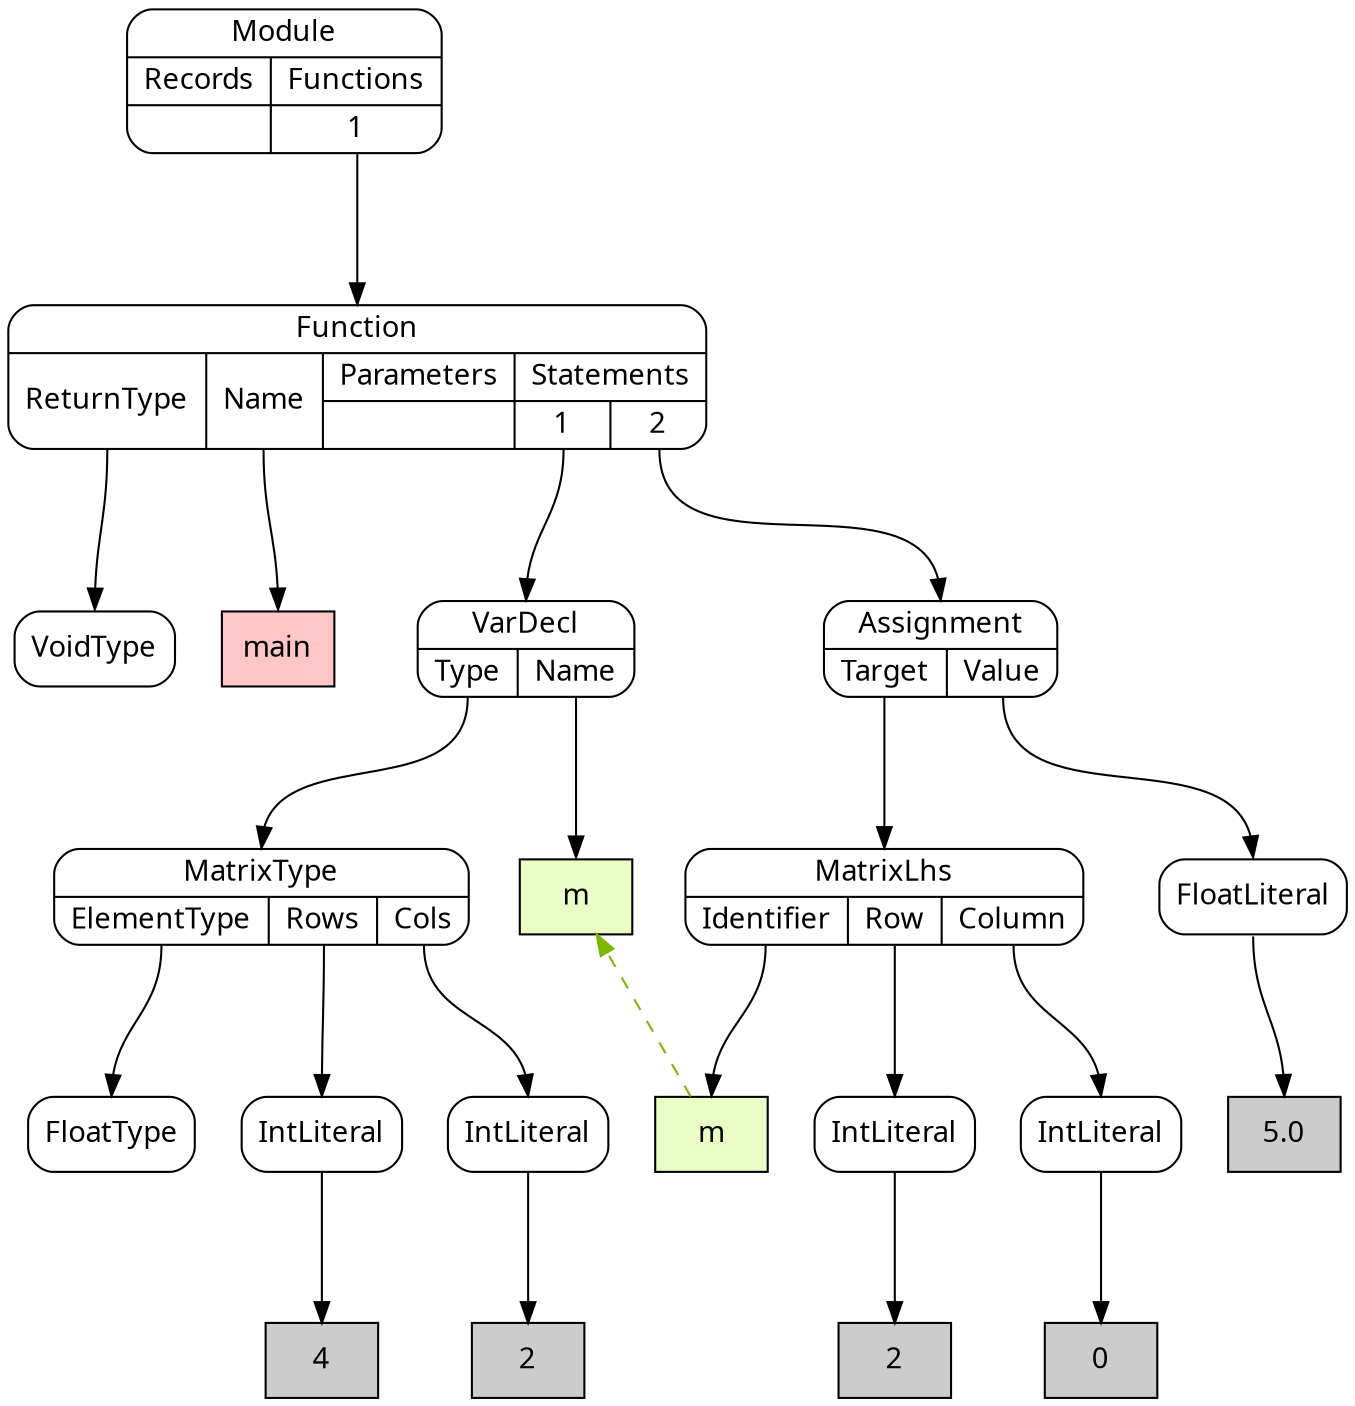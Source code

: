 digraph {
node [shape=Mrecord, style=filled, fillcolor=white, fontname="Calibri"];
graph [ordering=out, nodesep=0.3, ranksep=1];

# SimpleNode VoidType
node0 [label="VoidType", tooltip="VoidType"]

# DeclarationLiteral main
node1 [shape=box, label="main", fillcolor="#FFC6C6", tooltip="main"]

# SimpleNode FloatType
node2 [label="FloatType", tooltip="FloatType"]

# Literal 4
node3 [shape=box, label="4", fillcolor="#cccccc", tooltip="4"]

# SimpleNode IntLiteral
node4:s -> node3:n
node4 [label="IntLiteral", tooltip="IntLiteral"]

# Literal 2
node5 [shape=box, label="2", fillcolor="#cccccc", tooltip="2"]

# SimpleNode IntLiteral
node6:s -> node5:n
node6 [label="IntLiteral", tooltip="IntLiteral"]

# PortNode MatrixType
node7:p0:s -> node2:n
node7:p1:s -> node4:n
node7:p2:s -> node6:n
node7 [label="{MatrixType|{<p0>ElementType|<p1>Rows|<p2>Cols}}", tooltip="MatrixType"]

# DeclarationLiteral m
node8 [shape=box, label="m", fillcolor="#EAFDC5", tooltip="m"]

# PortNode VarDecl
node9:p0:s -> node7:n
node9:p1:s -> node8:n
node9 [label="{VarDecl|{<p0>Type|<p1>Name}}", tooltip="VarDecl"]

# ReferenceLiteral m
node10 -> node8 [style=dashed, constraint=false, color="#7BB800"]
node10 [shape=box, label="m", fillcolor="#EAFDC5", tooltip="m"]

# Literal 2
node11 [shape=box, label="2", fillcolor="#cccccc", tooltip="2"]

# SimpleNode IntLiteral
node12:s -> node11:n
node12 [label="IntLiteral", tooltip="IntLiteral"]

# Literal 0
node13 [shape=box, label="0", fillcolor="#cccccc", tooltip="0"]

# SimpleNode IntLiteral
node14:s -> node13:n
node14 [label="IntLiteral", tooltip="IntLiteral"]

# PortNode MatrixLhs
node15:p0:s -> node10:n
node15:p1:s -> node12:n
node15:p2:s -> node14:n
node15 [label="{MatrixLhs|{<p0>Identifier|<p1>Row|<p2>Column}}", tooltip="MatrixLhs"]

# Literal 5.0
node16 [shape=box, label="5.0", fillcolor="#cccccc", tooltip="5.0"]

# SimpleNode FloatLiteral
node17:s -> node16:n
node17 [label="FloatLiteral", tooltip="FloatLiteral"]

# PortNode Assignment
node18:p0:s -> node15:n
node18:p1:s -> node17:n
node18 [label="{Assignment|{<p0>Target|<p1>Value}}", tooltip="Assignment"]

# PortNode Function
node19:p0:s -> node0:n
node19:p1:s -> node1:n
node19:p3_0:s -> node9:n
node19:p3_1:s -> node18:n
node19 [label="{Function|{<p0>ReturnType|<p1>Name|{Parameters|{}}|{Statements|{<p3_0>1|<p3_1>2}}}}", tooltip="Function"]

# PortNode Module
node20:p1_0:s -> node19:n
node20 [label="{Module|{{Records|{}}|{Functions|{<p1_0>1}}}}", tooltip="Module"]

}
